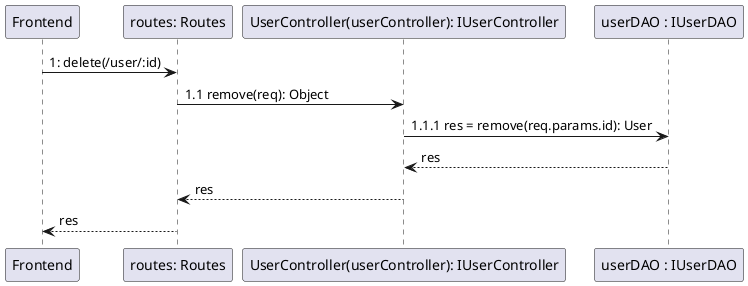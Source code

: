 @startuml es2
skinparam class {
    BackgroundColor Snow
    BorderColor Black
}

Frontend -> "routes: Routes" : 1: delete(/user/:id)

"routes: Routes" -> "UserController(userController): IUserController" : 1.1 remove(req): Object
"UserController(userController): IUserController" -> "userDAO : IUserDAO" : 1.1.1 res = remove(req.params.id): User
"UserController(userController): IUserController" <-- "userDAO : IUserDAO" : res

"routes: Routes" <-- "UserController(userController): IUserController" : res

"routes: Routes" --> Frontend : res

@enduml
